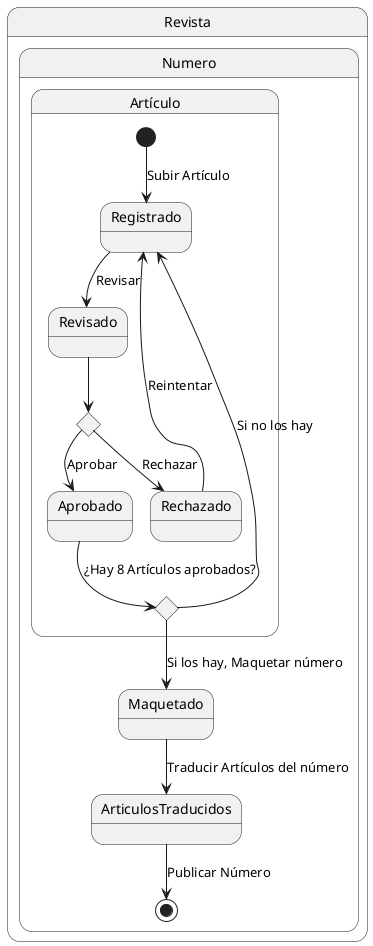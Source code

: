 @startuml diagramaDeEstados

State Revista{

    State Numero {
        
        State Artículo {

            State Selector1 <<choice>>

            State ArticuloRevisado as "Revisado"
            State ArticuloRegistrado as "Registrado"
            State ArticuloAprobado as "Aprobado"
            State ArticuloRechazado as "Rechazado"
            State Selector2 <<choice>>

            [*] -d-> ArticuloRegistrado : Subir Artículo

            ArticuloRegistrado -d-> ArticuloRevisado : Revisar

            ArticuloRevisado -d-> Selector2
            Selector2 -d-> ArticuloAprobado : Aprobar
            Selector2 -d-> ArticuloRechazado : Rechazar


            ArticuloAprobado --> Selector1 : ¿Hay 8 Artículos aprobados?

            ArticuloRechazado -u-> ArticuloRegistrado : Reintentar

            

        }
        Selector1 --> Maquetado: Si los hay, Maquetar número
        Selector1 --> ArticuloRegistrado : Si no los hay
        

        Maquetado--> ArticulosTraducidos: Traducir Artículos del número
        ArticulosTraducidos --> [*] : Publicar Número 
         
    }
}
        

@enduml